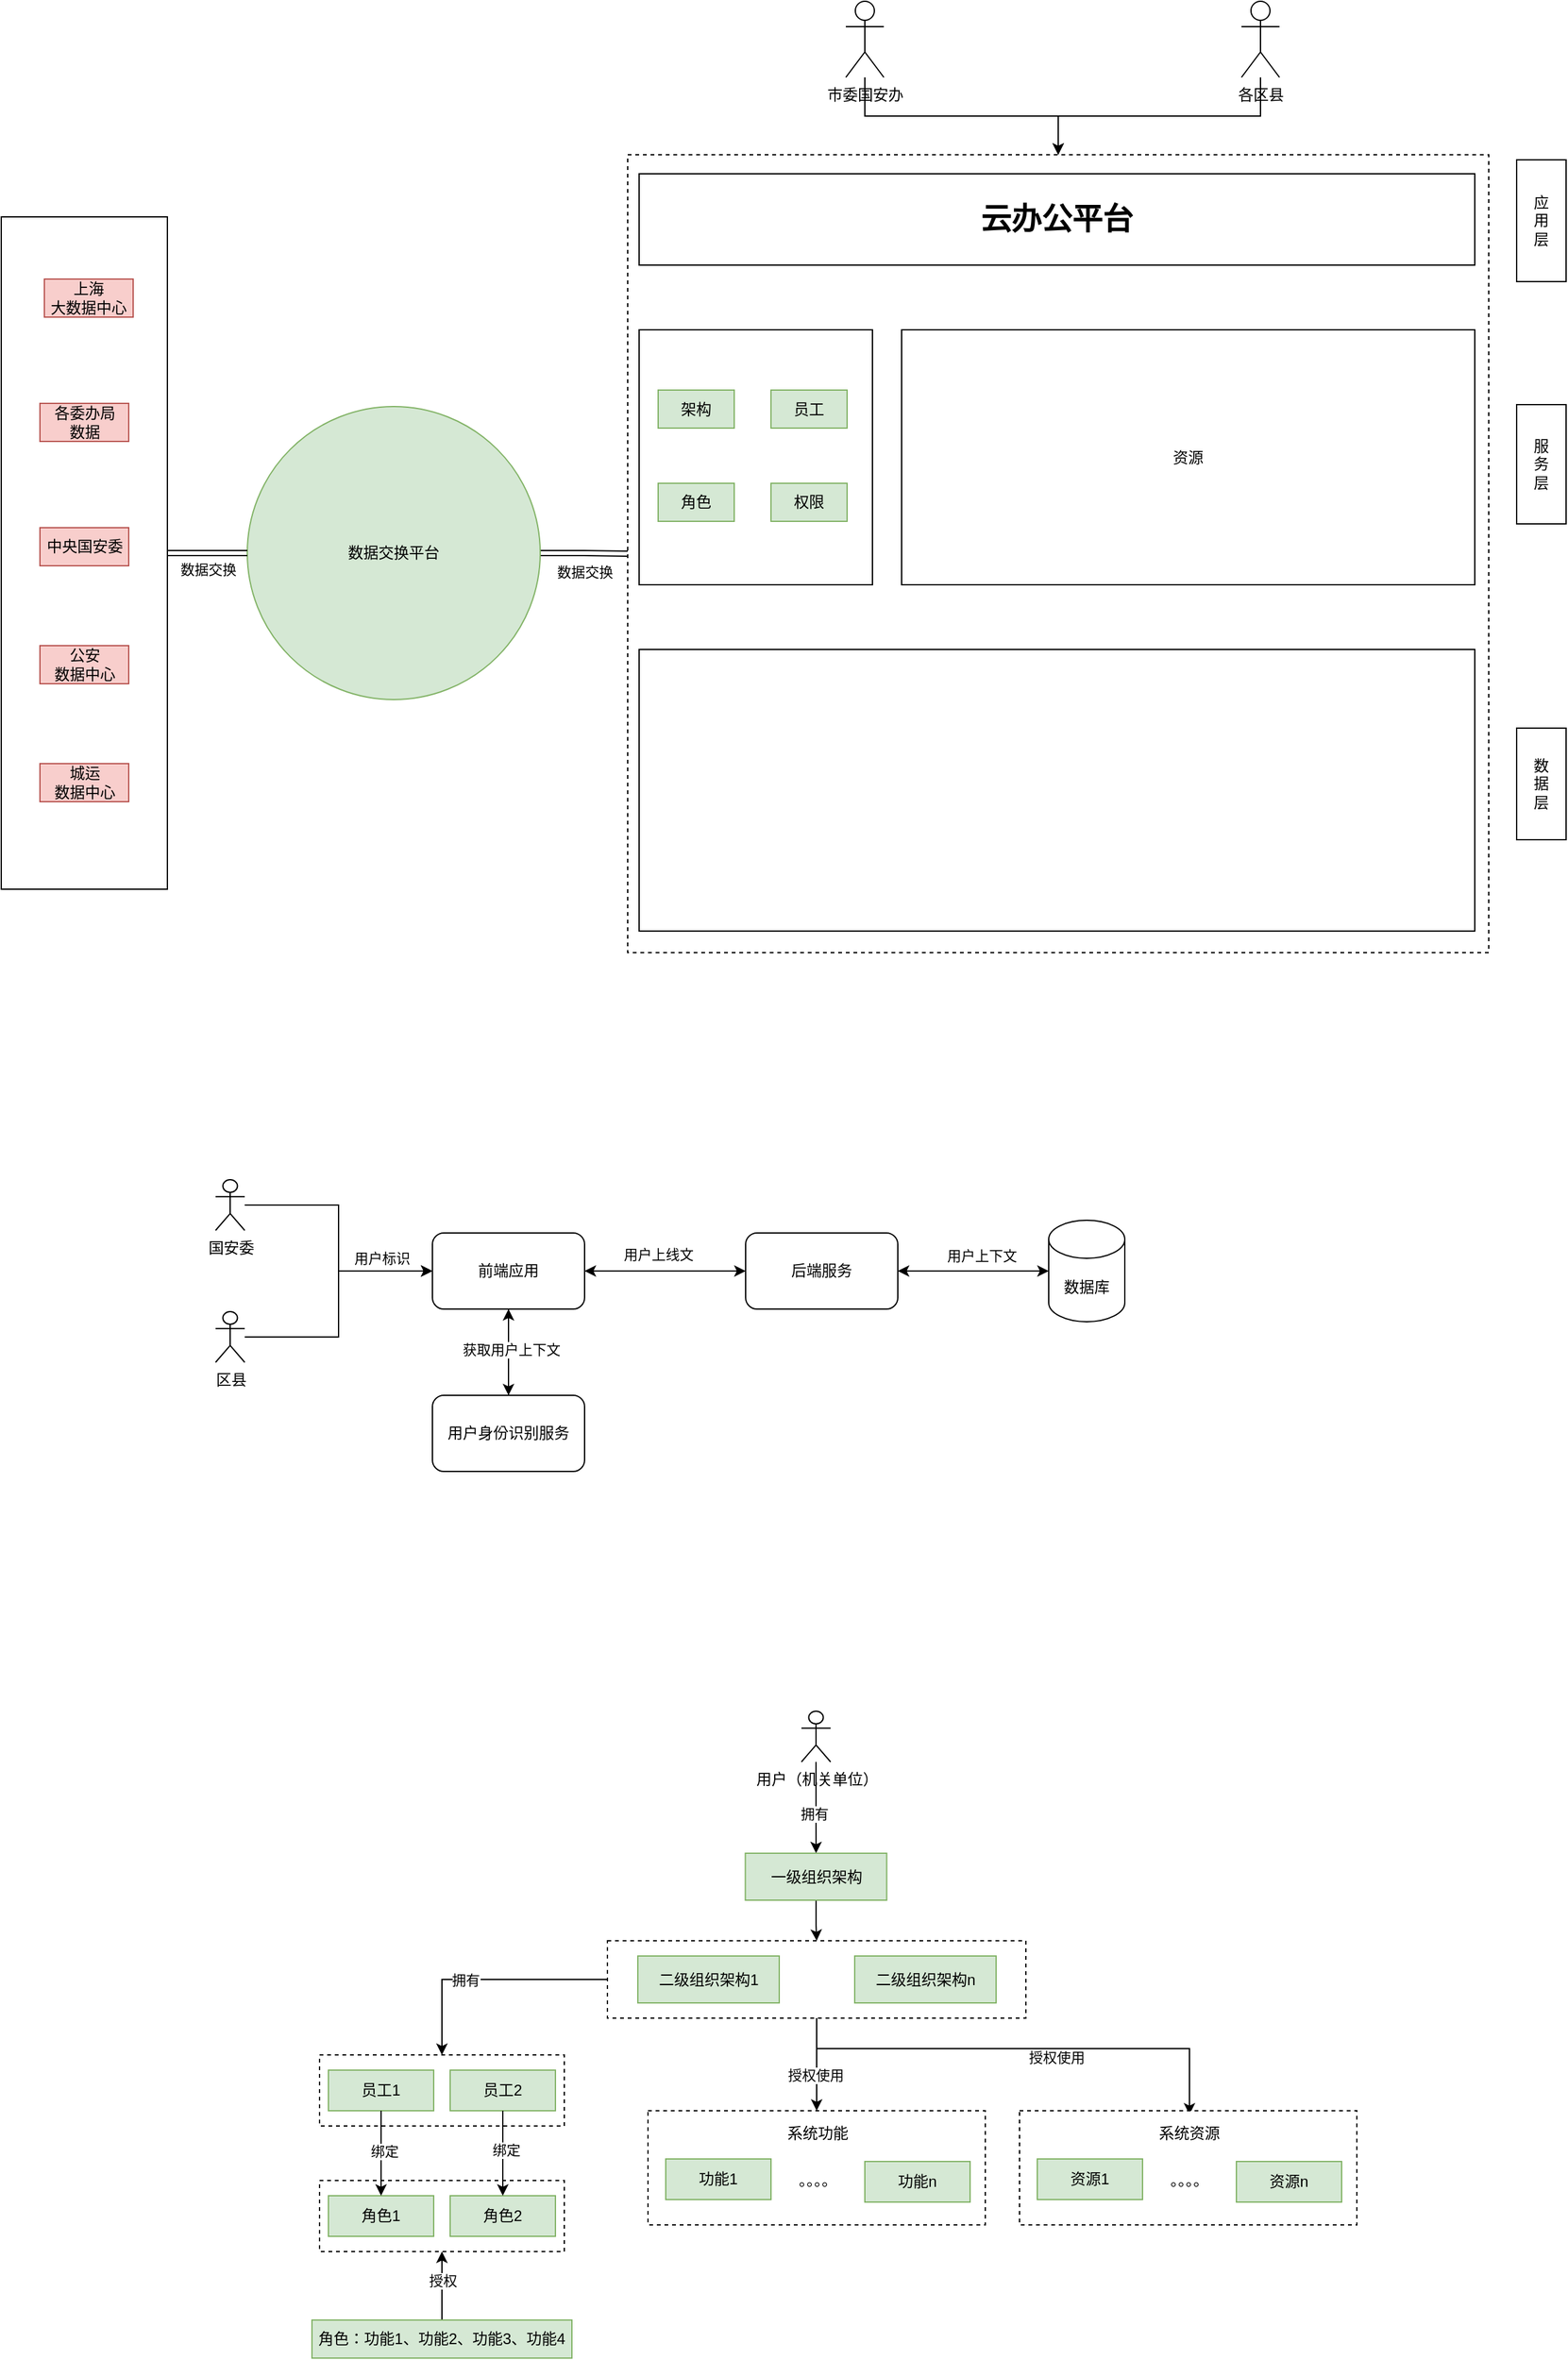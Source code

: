 <mxfile version="24.4.8" type="github">
  <diagram name="第 1 页" id="JNZC5h8VHtBQVAPpE-Nd">
    <mxGraphModel dx="1834" dy="746" grid="0" gridSize="10" guides="1" tooltips="1" connect="1" arrows="1" fold="1" page="0" pageScale="1" pageWidth="827" pageHeight="1169" math="0" shadow="0">
      <root>
        <mxCell id="0" />
        <mxCell id="1" parent="0" />
        <mxCell id="4A_WY00AXrzQRWVBLWzA-64" value="" style="rounded=0;whiteSpace=wrap;html=1;dashed=1;" vertex="1" parent="1">
          <mxGeometry x="127" y="144" width="679" height="629" as="geometry" />
        </mxCell>
        <mxCell id="4A_WY00AXrzQRWVBLWzA-43" style="edgeStyle=orthogonalEdgeStyle;rounded=0;orthogonalLoop=1;jettySize=auto;html=1;" edge="1" parent="1" source="4A_WY00AXrzQRWVBLWzA-23" target="4A_WY00AXrzQRWVBLWzA-38">
          <mxGeometry relative="1" as="geometry" />
        </mxCell>
        <mxCell id="4A_WY00AXrzQRWVBLWzA-44" value="授权使用" style="edgeLabel;html=1;align=center;verticalAlign=middle;resizable=0;points=[];" vertex="1" connectable="0" parent="4A_WY00AXrzQRWVBLWzA-43">
          <mxGeometry x="0.204" y="-1" relative="1" as="geometry">
            <mxPoint y="1" as="offset" />
          </mxGeometry>
        </mxCell>
        <mxCell id="4A_WY00AXrzQRWVBLWzA-45" style="edgeStyle=orthogonalEdgeStyle;rounded=0;orthogonalLoop=1;jettySize=auto;html=1;entryX=0.5;entryY=0;entryDx=0;entryDy=0;" edge="1" parent="1" source="4A_WY00AXrzQRWVBLWzA-23" target="4A_WY00AXrzQRWVBLWzA-20">
          <mxGeometry relative="1" as="geometry" />
        </mxCell>
        <mxCell id="4A_WY00AXrzQRWVBLWzA-46" value="拥有" style="edgeLabel;html=1;align=center;verticalAlign=middle;resizable=0;points=[];" vertex="1" connectable="0" parent="4A_WY00AXrzQRWVBLWzA-45">
          <mxGeometry x="0.179" relative="1" as="geometry">
            <mxPoint as="offset" />
          </mxGeometry>
        </mxCell>
        <mxCell id="4A_WY00AXrzQRWVBLWzA-59" style="edgeStyle=orthogonalEdgeStyle;rounded=0;orthogonalLoop=1;jettySize=auto;html=1;" edge="1" parent="1" source="4A_WY00AXrzQRWVBLWzA-23" target="4A_WY00AXrzQRWVBLWzA-58">
          <mxGeometry relative="1" as="geometry">
            <Array as="points">
              <mxPoint x="276" y="1637" />
              <mxPoint x="570" y="1637" />
            </Array>
          </mxGeometry>
        </mxCell>
        <mxCell id="4A_WY00AXrzQRWVBLWzA-60" value="授权使用" style="edgeLabel;html=1;align=center;verticalAlign=middle;resizable=0;points=[];" vertex="1" connectable="0" parent="4A_WY00AXrzQRWVBLWzA-59">
          <mxGeometry x="0.162" y="-3" relative="1" as="geometry">
            <mxPoint x="-2" y="4" as="offset" />
          </mxGeometry>
        </mxCell>
        <mxCell id="4A_WY00AXrzQRWVBLWzA-23" value="" style="rounded=0;whiteSpace=wrap;html=1;dashed=1;" vertex="1" parent="1">
          <mxGeometry x="111" y="1552" width="330" height="61" as="geometry" />
        </mxCell>
        <mxCell id="KjKv_2cIi3V1vBaqBkSm-2" value="云办公平台" style="rounded=0;whiteSpace=wrap;html=1;fontStyle=1;fontSize=24;" parent="1" vertex="1">
          <mxGeometry x="136" y="159" width="659" height="72" as="geometry" />
        </mxCell>
        <mxCell id="KjKv_2cIi3V1vBaqBkSm-3" value="资源" style="rounded=0;whiteSpace=wrap;html=1;" parent="1" vertex="1">
          <mxGeometry x="343" y="282" width="452" height="201" as="geometry" />
        </mxCell>
        <mxCell id="KjKv_2cIi3V1vBaqBkSm-4" value="" style="rounded=0;whiteSpace=wrap;html=1;" parent="1" vertex="1">
          <mxGeometry x="136" y="282" width="184" height="201" as="geometry" />
        </mxCell>
        <mxCell id="4A_WY00AXrzQRWVBLWzA-65" style="edgeStyle=orthogonalEdgeStyle;rounded=0;orthogonalLoop=1;jettySize=auto;html=1;entryX=0;entryY=0.5;entryDx=0;entryDy=0;shape=link;" edge="1" parent="1" source="KjKv_2cIi3V1vBaqBkSm-5" target="4A_WY00AXrzQRWVBLWzA-64">
          <mxGeometry relative="1" as="geometry" />
        </mxCell>
        <mxCell id="4A_WY00AXrzQRWVBLWzA-66" value="数据交换" style="edgeLabel;html=1;align=center;verticalAlign=middle;resizable=0;points=[];" vertex="1" connectable="0" parent="4A_WY00AXrzQRWVBLWzA-65">
          <mxGeometry x="-0.227" y="-2" relative="1" as="geometry">
            <mxPoint x="8" y="13" as="offset" />
          </mxGeometry>
        </mxCell>
        <mxCell id="KjKv_2cIi3V1vBaqBkSm-5" value="数据交换平台" style="ellipse;whiteSpace=wrap;html=1;aspect=fixed;fillColor=#d5e8d4;strokeColor=#82b366;" parent="1" vertex="1">
          <mxGeometry x="-173" y="342.5" width="231" height="231" as="geometry" />
        </mxCell>
        <mxCell id="KjKv_2cIi3V1vBaqBkSm-12" style="edgeStyle=orthogonalEdgeStyle;rounded=0;orthogonalLoop=1;jettySize=auto;html=1;entryX=0;entryY=0.5;entryDx=0;entryDy=0;" parent="1" source="KjKv_2cIi3V1vBaqBkSm-6" target="KjKv_2cIi3V1vBaqBkSm-8" edge="1">
          <mxGeometry relative="1" as="geometry" />
        </mxCell>
        <mxCell id="KjKv_2cIi3V1vBaqBkSm-6" value="国安委" style="shape=umlActor;verticalLabelPosition=bottom;verticalAlign=top;html=1;outlineConnect=0;" parent="1" vertex="1">
          <mxGeometry x="-198" y="952" width="23" height="40" as="geometry" />
        </mxCell>
        <mxCell id="KjKv_2cIi3V1vBaqBkSm-13" style="edgeStyle=orthogonalEdgeStyle;rounded=0;orthogonalLoop=1;jettySize=auto;html=1;entryX=0;entryY=0.5;entryDx=0;entryDy=0;" parent="1" source="KjKv_2cIi3V1vBaqBkSm-7" target="KjKv_2cIi3V1vBaqBkSm-8" edge="1">
          <mxGeometry relative="1" as="geometry" />
        </mxCell>
        <mxCell id="KjKv_2cIi3V1vBaqBkSm-16" value="用户标识" style="edgeLabel;html=1;align=center;verticalAlign=middle;resizable=0;points=[];" parent="KjKv_2cIi3V1vBaqBkSm-13" vertex="1" connectable="0">
          <mxGeometry x="0.6" y="-4" relative="1" as="geometry">
            <mxPoint y="-14" as="offset" />
          </mxGeometry>
        </mxCell>
        <mxCell id="KjKv_2cIi3V1vBaqBkSm-7" value="区县" style="shape=umlActor;verticalLabelPosition=bottom;verticalAlign=top;html=1;outlineConnect=0;" parent="1" vertex="1">
          <mxGeometry x="-198" y="1056" width="23" height="40" as="geometry" />
        </mxCell>
        <mxCell id="KjKv_2cIi3V1vBaqBkSm-14" style="edgeStyle=orthogonalEdgeStyle;rounded=0;orthogonalLoop=1;jettySize=auto;html=1;" parent="1" source="KjKv_2cIi3V1vBaqBkSm-8" target="KjKv_2cIi3V1vBaqBkSm-9" edge="1">
          <mxGeometry relative="1" as="geometry" />
        </mxCell>
        <mxCell id="KjKv_2cIi3V1vBaqBkSm-17" value="用户上线文" style="edgeLabel;html=1;align=center;verticalAlign=middle;resizable=0;points=[];" parent="KjKv_2cIi3V1vBaqBkSm-14" vertex="1" connectable="0">
          <mxGeometry x="-0.109" relative="1" as="geometry">
            <mxPoint x="1" y="-13" as="offset" />
          </mxGeometry>
        </mxCell>
        <mxCell id="KjKv_2cIi3V1vBaqBkSm-23" style="edgeStyle=orthogonalEdgeStyle;rounded=0;orthogonalLoop=1;jettySize=auto;html=1;" parent="1" source="KjKv_2cIi3V1vBaqBkSm-8" target="KjKv_2cIi3V1vBaqBkSm-22" edge="1">
          <mxGeometry relative="1" as="geometry" />
        </mxCell>
        <mxCell id="KjKv_2cIi3V1vBaqBkSm-8" value="前端应用" style="rounded=1;whiteSpace=wrap;html=1;" parent="1" vertex="1">
          <mxGeometry x="-27" y="994" width="120" height="60" as="geometry" />
        </mxCell>
        <mxCell id="KjKv_2cIi3V1vBaqBkSm-15" style="edgeStyle=orthogonalEdgeStyle;rounded=0;orthogonalLoop=1;jettySize=auto;html=1;" parent="1" source="KjKv_2cIi3V1vBaqBkSm-9" target="KjKv_2cIi3V1vBaqBkSm-11" edge="1">
          <mxGeometry relative="1" as="geometry" />
        </mxCell>
        <mxCell id="KjKv_2cIi3V1vBaqBkSm-26" value="用户上下文" style="edgeLabel;html=1;align=center;verticalAlign=middle;resizable=0;points=[];" parent="KjKv_2cIi3V1vBaqBkSm-15" vertex="1" connectable="0">
          <mxGeometry x="0.102" y="2" relative="1" as="geometry">
            <mxPoint y="-10" as="offset" />
          </mxGeometry>
        </mxCell>
        <mxCell id="KjKv_2cIi3V1vBaqBkSm-18" style="edgeStyle=orthogonalEdgeStyle;rounded=0;orthogonalLoop=1;jettySize=auto;html=1;entryX=1;entryY=0.5;entryDx=0;entryDy=0;" parent="1" source="KjKv_2cIi3V1vBaqBkSm-9" target="KjKv_2cIi3V1vBaqBkSm-8" edge="1">
          <mxGeometry relative="1" as="geometry" />
        </mxCell>
        <mxCell id="KjKv_2cIi3V1vBaqBkSm-9" value="后端服务" style="rounded=1;whiteSpace=wrap;html=1;" parent="1" vertex="1">
          <mxGeometry x="220" y="994" width="120" height="60" as="geometry" />
        </mxCell>
        <mxCell id="KjKv_2cIi3V1vBaqBkSm-27" style="edgeStyle=orthogonalEdgeStyle;rounded=0;orthogonalLoop=1;jettySize=auto;html=1;entryX=1;entryY=0.5;entryDx=0;entryDy=0;" parent="1" source="KjKv_2cIi3V1vBaqBkSm-11" target="KjKv_2cIi3V1vBaqBkSm-9" edge="1">
          <mxGeometry relative="1" as="geometry" />
        </mxCell>
        <mxCell id="KjKv_2cIi3V1vBaqBkSm-11" value="数据库" style="shape=cylinder3;whiteSpace=wrap;html=1;boundedLbl=1;backgroundOutline=1;size=15;" parent="1" vertex="1">
          <mxGeometry x="459" y="984" width="60" height="80" as="geometry" />
        </mxCell>
        <mxCell id="KjKv_2cIi3V1vBaqBkSm-24" style="edgeStyle=orthogonalEdgeStyle;rounded=0;orthogonalLoop=1;jettySize=auto;html=1;entryX=0.5;entryY=1;entryDx=0;entryDy=0;" parent="1" source="KjKv_2cIi3V1vBaqBkSm-22" target="KjKv_2cIi3V1vBaqBkSm-8" edge="1">
          <mxGeometry relative="1" as="geometry" />
        </mxCell>
        <mxCell id="KjKv_2cIi3V1vBaqBkSm-25" value="获取用户上下文" style="edgeLabel;html=1;align=center;verticalAlign=middle;resizable=0;points=[];" parent="KjKv_2cIi3V1vBaqBkSm-24" vertex="1" connectable="0">
          <mxGeometry x="0.059" y="-2" relative="1" as="geometry">
            <mxPoint as="offset" />
          </mxGeometry>
        </mxCell>
        <mxCell id="KjKv_2cIi3V1vBaqBkSm-22" value="用户身份识别服务" style="rounded=1;whiteSpace=wrap;html=1;" parent="1" vertex="1">
          <mxGeometry x="-27" y="1122" width="120" height="60" as="geometry" />
        </mxCell>
        <mxCell id="4A_WY00AXrzQRWVBLWzA-62" style="edgeStyle=orthogonalEdgeStyle;rounded=0;orthogonalLoop=1;jettySize=auto;html=1;entryX=0;entryY=0.5;entryDx=0;entryDy=0;shape=link;" edge="1" parent="1" source="4A_WY00AXrzQRWVBLWzA-1" target="KjKv_2cIi3V1vBaqBkSm-5">
          <mxGeometry relative="1" as="geometry" />
        </mxCell>
        <mxCell id="4A_WY00AXrzQRWVBLWzA-68" value="数据交换" style="edgeLabel;html=1;align=center;verticalAlign=middle;resizable=0;points=[];" vertex="1" connectable="0" parent="4A_WY00AXrzQRWVBLWzA-62">
          <mxGeometry x="0.111" y="-3" relative="1" as="geometry">
            <mxPoint x="-3" y="10" as="offset" />
          </mxGeometry>
        </mxCell>
        <mxCell id="4A_WY00AXrzQRWVBLWzA-1" value="" style="rounded=0;whiteSpace=wrap;html=1;" vertex="1" parent="1">
          <mxGeometry x="-367" y="193" width="131" height="530" as="geometry" />
        </mxCell>
        <mxCell id="4A_WY00AXrzQRWVBLWzA-4" value="中央国安委" style="text;html=1;align=center;verticalAlign=middle;whiteSpace=wrap;rounded=0;fillColor=#f8cecc;strokeColor=#b85450;" vertex="1" parent="1">
          <mxGeometry x="-336.5" y="438" width="70" height="30" as="geometry" />
        </mxCell>
        <mxCell id="4A_WY00AXrzQRWVBLWzA-6" value="各委办局&lt;div&gt;数据&lt;/div&gt;" style="text;html=1;align=center;verticalAlign=middle;whiteSpace=wrap;rounded=0;fillColor=#f8cecc;strokeColor=#b85450;" vertex="1" parent="1">
          <mxGeometry x="-336.5" y="340" width="70" height="30" as="geometry" />
        </mxCell>
        <mxCell id="4A_WY00AXrzQRWVBLWzA-7" value="上海&lt;div&gt;大数据中心&lt;/div&gt;" style="text;html=1;align=center;verticalAlign=middle;whiteSpace=wrap;rounded=0;fillColor=#f8cecc;strokeColor=#b85450;" vertex="1" parent="1">
          <mxGeometry x="-333" y="242" width="70" height="30" as="geometry" />
        </mxCell>
        <mxCell id="4A_WY00AXrzQRWVBLWzA-8" value="公安&lt;div&gt;数据中心&lt;/div&gt;" style="text;html=1;align=center;verticalAlign=middle;whiteSpace=wrap;rounded=0;fillColor=#f8cecc;strokeColor=#b85450;" vertex="1" parent="1">
          <mxGeometry x="-336.5" y="531" width="70" height="30" as="geometry" />
        </mxCell>
        <mxCell id="4A_WY00AXrzQRWVBLWzA-9" value="城运&lt;div&gt;数据中心&lt;/div&gt;" style="text;html=1;align=center;verticalAlign=middle;whiteSpace=wrap;rounded=0;fillColor=#f8cecc;strokeColor=#b85450;" vertex="1" parent="1">
          <mxGeometry x="-336.5" y="624" width="70" height="30" as="geometry" />
        </mxCell>
        <mxCell id="4A_WY00AXrzQRWVBLWzA-11" value="" style="rounded=0;whiteSpace=wrap;html=1;" vertex="1" parent="1">
          <mxGeometry x="136" y="534" width="659" height="222" as="geometry" />
        </mxCell>
        <mxCell id="4A_WY00AXrzQRWVBLWzA-12" value="应&lt;div&gt;用&lt;br&gt;层&lt;/div&gt;" style="rounded=0;whiteSpace=wrap;html=1;" vertex="1" parent="1">
          <mxGeometry x="828" y="148" width="39" height="96" as="geometry" />
        </mxCell>
        <mxCell id="4A_WY00AXrzQRWVBLWzA-13" value="服&lt;div&gt;务&lt;/div&gt;&lt;div&gt;层&lt;/div&gt;" style="rounded=0;whiteSpace=wrap;html=1;" vertex="1" parent="1">
          <mxGeometry x="828" y="341" width="39" height="94" as="geometry" />
        </mxCell>
        <mxCell id="4A_WY00AXrzQRWVBLWzA-14" value="&lt;div&gt;数&lt;/div&gt;&lt;div&gt;据&lt;/div&gt;&lt;div&gt;层&lt;/div&gt;" style="rounded=0;whiteSpace=wrap;html=1;" vertex="1" parent="1">
          <mxGeometry x="828" y="596" width="39" height="88" as="geometry" />
        </mxCell>
        <mxCell id="4A_WY00AXrzQRWVBLWzA-24" style="edgeStyle=orthogonalEdgeStyle;rounded=0;orthogonalLoop=1;jettySize=auto;html=1;" edge="1" parent="1" source="4A_WY00AXrzQRWVBLWzA-15" target="4A_WY00AXrzQRWVBLWzA-16">
          <mxGeometry relative="1" as="geometry" />
        </mxCell>
        <mxCell id="4A_WY00AXrzQRWVBLWzA-25" value="拥有" style="edgeLabel;html=1;align=center;verticalAlign=middle;resizable=0;points=[];" vertex="1" connectable="0" parent="4A_WY00AXrzQRWVBLWzA-24">
          <mxGeometry x="0.14" y="-2" relative="1" as="geometry">
            <mxPoint as="offset" />
          </mxGeometry>
        </mxCell>
        <mxCell id="4A_WY00AXrzQRWVBLWzA-15" value="用户（机关单位）" style="shape=umlActor;verticalLabelPosition=bottom;verticalAlign=top;html=1;outlineConnect=0;" vertex="1" parent="1">
          <mxGeometry x="264" y="1371" width="23" height="40" as="geometry" />
        </mxCell>
        <mxCell id="4A_WY00AXrzQRWVBLWzA-27" style="edgeStyle=orthogonalEdgeStyle;rounded=0;orthogonalLoop=1;jettySize=auto;html=1;" edge="1" parent="1" source="4A_WY00AXrzQRWVBLWzA-16" target="4A_WY00AXrzQRWVBLWzA-23">
          <mxGeometry relative="1" as="geometry" />
        </mxCell>
        <mxCell id="4A_WY00AXrzQRWVBLWzA-16" value="一级组织架构" style="rounded=0;whiteSpace=wrap;html=1;fillColor=#d5e8d4;strokeColor=#82b366;" vertex="1" parent="1">
          <mxGeometry x="219.75" y="1483" width="111.5" height="37" as="geometry" />
        </mxCell>
        <mxCell id="4A_WY00AXrzQRWVBLWzA-18" value="二级组织架构1" style="rounded=0;whiteSpace=wrap;html=1;fillColor=#d5e8d4;strokeColor=#82b366;" vertex="1" parent="1">
          <mxGeometry x="135" y="1564" width="111.5" height="37" as="geometry" />
        </mxCell>
        <mxCell id="4A_WY00AXrzQRWVBLWzA-19" value="二级组织架构n" style="rounded=0;whiteSpace=wrap;html=1;fillColor=#d5e8d4;strokeColor=#82b366;" vertex="1" parent="1">
          <mxGeometry x="306" y="1564" width="111.5" height="37" as="geometry" />
        </mxCell>
        <mxCell id="4A_WY00AXrzQRWVBLWzA-20" value="" style="rounded=0;whiteSpace=wrap;html=1;dashed=1;" vertex="1" parent="1">
          <mxGeometry x="-116" y="1642" width="193" height="56" as="geometry" />
        </mxCell>
        <mxCell id="4A_WY00AXrzQRWVBLWzA-21" value="员工1" style="rounded=0;whiteSpace=wrap;html=1;fillColor=#d5e8d4;strokeColor=#82b366;" vertex="1" parent="1">
          <mxGeometry x="-109" y="1654" width="83" height="32" as="geometry" />
        </mxCell>
        <mxCell id="4A_WY00AXrzQRWVBLWzA-22" value="员工2" style="rounded=0;whiteSpace=wrap;html=1;fillColor=#d5e8d4;strokeColor=#82b366;" vertex="1" parent="1">
          <mxGeometry x="-13" y="1654" width="83" height="32" as="geometry" />
        </mxCell>
        <mxCell id="4A_WY00AXrzQRWVBLWzA-28" value="" style="rounded=0;whiteSpace=wrap;html=1;dashed=1;" vertex="1" parent="1">
          <mxGeometry x="-116" y="1741" width="193" height="56" as="geometry" />
        </mxCell>
        <mxCell id="4A_WY00AXrzQRWVBLWzA-29" value="角色1" style="rounded=0;whiteSpace=wrap;html=1;fillColor=#d5e8d4;strokeColor=#82b366;" vertex="1" parent="1">
          <mxGeometry x="-109" y="1753" width="83" height="32" as="geometry" />
        </mxCell>
        <mxCell id="4A_WY00AXrzQRWVBLWzA-30" value="角色2" style="rounded=0;whiteSpace=wrap;html=1;fillColor=#d5e8d4;strokeColor=#82b366;" vertex="1" parent="1">
          <mxGeometry x="-13" y="1753" width="83" height="32" as="geometry" />
        </mxCell>
        <mxCell id="4A_WY00AXrzQRWVBLWzA-31" style="edgeStyle=orthogonalEdgeStyle;rounded=0;orthogonalLoop=1;jettySize=auto;html=1;" edge="1" parent="1" source="4A_WY00AXrzQRWVBLWzA-21" target="4A_WY00AXrzQRWVBLWzA-29">
          <mxGeometry relative="1" as="geometry" />
        </mxCell>
        <mxCell id="4A_WY00AXrzQRWVBLWzA-33" value="绑定" style="edgeLabel;html=1;align=center;verticalAlign=middle;resizable=0;points=[];" vertex="1" connectable="0" parent="4A_WY00AXrzQRWVBLWzA-31">
          <mxGeometry x="-0.045" y="2" relative="1" as="geometry">
            <mxPoint as="offset" />
          </mxGeometry>
        </mxCell>
        <mxCell id="4A_WY00AXrzQRWVBLWzA-32" style="edgeStyle=orthogonalEdgeStyle;rounded=0;orthogonalLoop=1;jettySize=auto;html=1;" edge="1" parent="1" source="4A_WY00AXrzQRWVBLWzA-22" target="4A_WY00AXrzQRWVBLWzA-30">
          <mxGeometry relative="1" as="geometry" />
        </mxCell>
        <mxCell id="4A_WY00AXrzQRWVBLWzA-34" value="绑定" style="edgeLabel;html=1;align=center;verticalAlign=middle;resizable=0;points=[];" vertex="1" connectable="0" parent="4A_WY00AXrzQRWVBLWzA-32">
          <mxGeometry x="-0.075" y="2" relative="1" as="geometry">
            <mxPoint as="offset" />
          </mxGeometry>
        </mxCell>
        <mxCell id="4A_WY00AXrzQRWVBLWzA-36" style="edgeStyle=orthogonalEdgeStyle;rounded=0;orthogonalLoop=1;jettySize=auto;html=1;entryX=0.5;entryY=1;entryDx=0;entryDy=0;" edge="1" parent="1" source="4A_WY00AXrzQRWVBLWzA-35" target="4A_WY00AXrzQRWVBLWzA-28">
          <mxGeometry relative="1" as="geometry" />
        </mxCell>
        <mxCell id="4A_WY00AXrzQRWVBLWzA-37" value="授权" style="edgeLabel;html=1;align=center;verticalAlign=middle;resizable=0;points=[];" vertex="1" connectable="0" parent="4A_WY00AXrzQRWVBLWzA-36">
          <mxGeometry x="0.148" y="1" relative="1" as="geometry">
            <mxPoint x="1" as="offset" />
          </mxGeometry>
        </mxCell>
        <mxCell id="4A_WY00AXrzQRWVBLWzA-35" value="角色：功能1、功能2、功能3、功能4" style="text;html=1;align=center;verticalAlign=middle;whiteSpace=wrap;rounded=0;fillColor=#d5e8d4;strokeColor=#82b366;" vertex="1" parent="1">
          <mxGeometry x="-122" y="1851" width="205" height="30" as="geometry" />
        </mxCell>
        <mxCell id="4A_WY00AXrzQRWVBLWzA-38" value="" style="rounded=0;whiteSpace=wrap;html=1;dashed=1;" vertex="1" parent="1">
          <mxGeometry x="143" y="1686" width="266" height="90" as="geometry" />
        </mxCell>
        <mxCell id="4A_WY00AXrzQRWVBLWzA-40" value="功能1" style="rounded=0;whiteSpace=wrap;html=1;fillColor=#d5e8d4;strokeColor=#82b366;" vertex="1" parent="1">
          <mxGeometry x="157" y="1724" width="83" height="32" as="geometry" />
        </mxCell>
        <mxCell id="4A_WY00AXrzQRWVBLWzA-41" value="。。。。" style="text;html=1;align=center;verticalAlign=middle;whiteSpace=wrap;rounded=0;" vertex="1" parent="1">
          <mxGeometry x="247" y="1726" width="60" height="30" as="geometry" />
        </mxCell>
        <mxCell id="4A_WY00AXrzQRWVBLWzA-42" value="功能n" style="rounded=0;whiteSpace=wrap;html=1;fillColor=#d5e8d4;strokeColor=#82b366;" vertex="1" parent="1">
          <mxGeometry x="314" y="1726" width="83" height="32" as="geometry" />
        </mxCell>
        <mxCell id="4A_WY00AXrzQRWVBLWzA-47" value="系统功能" style="text;html=1;align=center;verticalAlign=middle;whiteSpace=wrap;rounded=0;" vertex="1" parent="1">
          <mxGeometry x="247" y="1689" width="60" height="30" as="geometry" />
        </mxCell>
        <mxCell id="4A_WY00AXrzQRWVBLWzA-54" value="" style="rounded=0;whiteSpace=wrap;html=1;dashed=1;" vertex="1" parent="1">
          <mxGeometry x="436" y="1686" width="266" height="90" as="geometry" />
        </mxCell>
        <mxCell id="4A_WY00AXrzQRWVBLWzA-55" value="资源1" style="rounded=0;whiteSpace=wrap;html=1;fillColor=#d5e8d4;strokeColor=#82b366;" vertex="1" parent="1">
          <mxGeometry x="450" y="1724" width="83" height="32" as="geometry" />
        </mxCell>
        <mxCell id="4A_WY00AXrzQRWVBLWzA-56" value="。。。。" style="text;html=1;align=center;verticalAlign=middle;whiteSpace=wrap;rounded=0;" vertex="1" parent="1">
          <mxGeometry x="540" y="1726" width="60" height="30" as="geometry" />
        </mxCell>
        <mxCell id="4A_WY00AXrzQRWVBLWzA-57" value="资源n" style="rounded=0;whiteSpace=wrap;html=1;fillColor=#d5e8d4;strokeColor=#82b366;" vertex="1" parent="1">
          <mxGeometry x="607" y="1726" width="83" height="32" as="geometry" />
        </mxCell>
        <mxCell id="4A_WY00AXrzQRWVBLWzA-58" value="系统资源" style="text;html=1;align=center;verticalAlign=middle;whiteSpace=wrap;rounded=0;" vertex="1" parent="1">
          <mxGeometry x="540" y="1689" width="60" height="30" as="geometry" />
        </mxCell>
        <mxCell id="4A_WY00AXrzQRWVBLWzA-71" style="edgeStyle=orthogonalEdgeStyle;rounded=0;orthogonalLoop=1;jettySize=auto;html=1;" edge="1" parent="1" source="4A_WY00AXrzQRWVBLWzA-69" target="4A_WY00AXrzQRWVBLWzA-64">
          <mxGeometry relative="1" as="geometry" />
        </mxCell>
        <mxCell id="4A_WY00AXrzQRWVBLWzA-69" value="市委国安办" style="shape=umlActor;verticalLabelPosition=bottom;verticalAlign=top;html=1;outlineConnect=0;" vertex="1" parent="1">
          <mxGeometry x="299" y="23" width="30" height="60" as="geometry" />
        </mxCell>
        <mxCell id="4A_WY00AXrzQRWVBLWzA-72" style="edgeStyle=orthogonalEdgeStyle;rounded=0;orthogonalLoop=1;jettySize=auto;html=1;entryX=0.5;entryY=0;entryDx=0;entryDy=0;" edge="1" parent="1" source="4A_WY00AXrzQRWVBLWzA-70" target="4A_WY00AXrzQRWVBLWzA-64">
          <mxGeometry relative="1" as="geometry" />
        </mxCell>
        <mxCell id="4A_WY00AXrzQRWVBLWzA-70" value="各区县" style="shape=umlActor;verticalLabelPosition=bottom;verticalAlign=top;html=1;outlineConnect=0;" vertex="1" parent="1">
          <mxGeometry x="611" y="23" width="30" height="60" as="geometry" />
        </mxCell>
        <mxCell id="4A_WY00AXrzQRWVBLWzA-73" value="架构" style="text;html=1;align=center;verticalAlign=middle;whiteSpace=wrap;rounded=0;fillColor=#d5e8d4;strokeColor=#82b366;" vertex="1" parent="1">
          <mxGeometry x="151" y="329.5" width="60" height="30" as="geometry" />
        </mxCell>
        <mxCell id="4A_WY00AXrzQRWVBLWzA-74" value="员工" style="text;html=1;align=center;verticalAlign=middle;whiteSpace=wrap;rounded=0;fillColor=#d5e8d4;strokeColor=#82b366;" vertex="1" parent="1">
          <mxGeometry x="240" y="329.5" width="60" height="30" as="geometry" />
        </mxCell>
        <mxCell id="4A_WY00AXrzQRWVBLWzA-75" value="角色" style="text;html=1;align=center;verticalAlign=middle;whiteSpace=wrap;rounded=0;fillColor=#d5e8d4;strokeColor=#82b366;" vertex="1" parent="1">
          <mxGeometry x="151" y="403" width="60" height="30" as="geometry" />
        </mxCell>
        <mxCell id="4A_WY00AXrzQRWVBLWzA-76" value="权限" style="text;html=1;align=center;verticalAlign=middle;whiteSpace=wrap;rounded=0;fillColor=#d5e8d4;strokeColor=#82b366;" vertex="1" parent="1">
          <mxGeometry x="240" y="403" width="60" height="30" as="geometry" />
        </mxCell>
      </root>
    </mxGraphModel>
  </diagram>
</mxfile>
